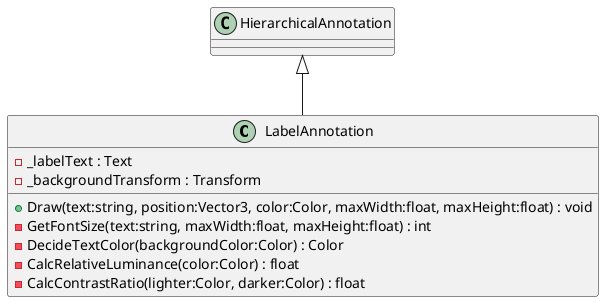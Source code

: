 @startuml
class LabelAnnotation {
    - _labelText : Text
    - _backgroundTransform : Transform
    + Draw(text:string, position:Vector3, color:Color, maxWidth:float, maxHeight:float) : void
    - GetFontSize(text:string, maxWidth:float, maxHeight:float) : int
    - DecideTextColor(backgroundColor:Color) : Color
    - CalcRelativeLuminance(color:Color) : float
    - CalcContrastRatio(lighter:Color, darker:Color) : float
}
HierarchicalAnnotation <|-- LabelAnnotation
@enduml
